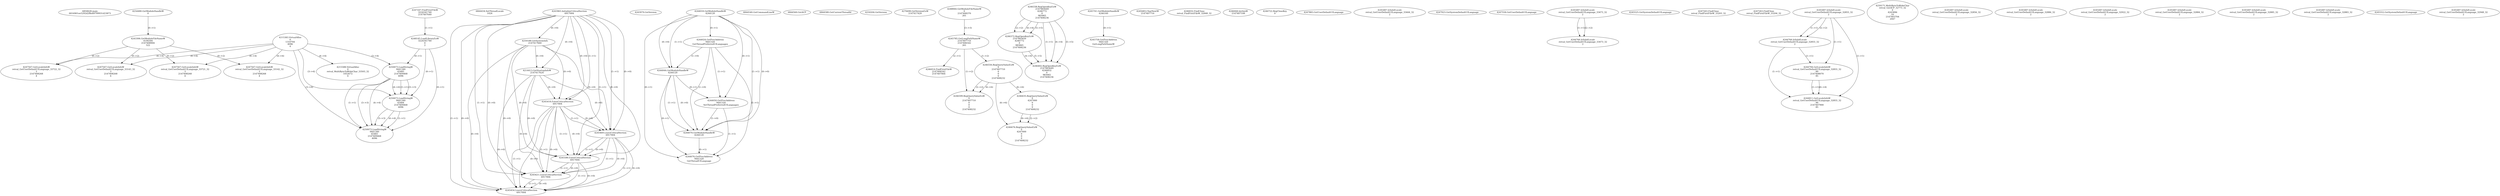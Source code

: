 // Global SCDG with merge call
digraph {
	0 [label="6850628.main
0016901ee5292d2f8e89799931d23873"]
	1 [label="4254480.GetModuleHandleW
0"]
	2 [label="6844434.SetThreadLocale
1024"]
	3 [label="4243965.InitializeCriticalSection
6917004"]
	4 [label="4243979.GetVersion
"]
	5 [label="4244018.GetModuleHandleW
4244120"]
	6 [label="4244024.GetProcAddress
9441320
GetThreadPreferredUILanguages"]
	5 -> 6 [label="(0-->1)"]
	7 [label="4244044.GetModuleHandleW
4244120"]
	5 -> 7 [label="(1-->1)"]
	5 -> 7 [label="(0-->0)"]
	6 -> 7 [label="(1-->0)"]
	8 [label="4244050.GetProcAddress
9441320
SetThreadPreferredUILanguages"]
	5 -> 8 [label="(0-->1)"]
	6 -> 8 [label="(1-->1)"]
	7 -> 8 [label="(0-->1)"]
	9 [label="4244070.GetModuleHandleW
4244120"]
	5 -> 9 [label="(1-->1)"]
	7 -> 9 [label="(1-->1)"]
	5 -> 9 [label="(0-->0)"]
	6 -> 9 [label="(1-->0)"]
	7 -> 9 [label="(0-->0)"]
	8 -> 9 [label="(1-->0)"]
	10 [label="4244076.GetProcAddress
9441320
GetThreadUILanguage"]
	5 -> 10 [label="(0-->1)"]
	6 -> 10 [label="(1-->1)"]
	7 -> 10 [label="(0-->1)"]
	8 -> 10 [label="(1-->1)"]
	9 -> 10 [label="(0-->1)"]
	11 [label="4250188.GetSystemInfo
2147417660"]
	3 -> 11 [label="(0-->0)"]
	12 [label="6844540.GetCommandLineW
"]
	13 [label="4214413.GetStartupInfoW
2147417624"]
	3 -> 13 [label="(0-->0)"]
	11 -> 13 [label="(0-->0)"]
	14 [label="6844560.GetACP
"]
	15 [label="6844580.GetCurrentThreadId
"]
	16 [label="4250204.GetVersion
"]
	17 [label="4276690.GetVersionExW
2147417420"]
	18 [label="4243306.GetModuleFileNameW
4194304
2147408904
522"]
	1 -> 18 [label="(0-->1)"]
	19 [label="4248064.GetModuleFileNameW
0
2147408370
261"]
	20 [label="4215383.VirtualAlloc
0
1310704
4096
4"]
	21 [label="4246338.RegOpenKeyExW
2147483649
4246772
0
983065
2147408236"]
	22 [label="4246372.RegOpenKeyExW
2147483650
4246772
0
983065
2147408236"]
	21 -> 22 [label="(2-->2)"]
	21 -> 22 [label="(4-->4)"]
	21 -> 22 [label="(5-->5)"]
	23 [label="4245741.GetModuleHandleW
4246160"]
	24 [label="4245758.GetProcAddress
9441320
GetLongPathNameW"]
	23 -> 24 [label="(0-->1)"]
	25 [label="4245785.GetLongPathNameW
2147407710
2147406542
261"]
	19 -> 25 [label="(3-->3)"]
	26 [label="4245683.CharNextW
2147407716"]
	27 [label="4246014.FindFirstFileW
2147406542
2147407064"]
	25 -> 27 [label="(2-->1)"]
	28 [label="4246032.FindClose
retval_FindFirstFileW_32848_32"]
	29 [label="4246044.lstrlenW
2147407108"]
	30 [label="4246556.RegQueryValueExW
0
2147407710
0
0
0
2147408232"]
	25 -> 30 [label="(1-->2)"]
	31 [label="4246635.RegQueryValueExW
0
4247000
0
0
0
2147408232"]
	30 -> 31 [label="(6-->6)"]
	32 [label="4246722.RegCloseKey
0"]
	33 [label="4247883.GetUserDefaultUILanguage
"]
	34 [label="4245418.EnterCriticalSection
6917004"]
	3 -> 34 [label="(1-->1)"]
	3 -> 34 [label="(0-->0)"]
	11 -> 34 [label="(0-->0)"]
	13 -> 34 [label="(0-->0)"]
	35 [label="4245469.LeaveCriticalSection
6917004"]
	3 -> 35 [label="(1-->1)"]
	34 -> 35 [label="(1-->1)"]
	3 -> 35 [label="(0-->0)"]
	11 -> 35 [label="(0-->0)"]
	13 -> 35 [label="(0-->0)"]
	34 -> 35 [label="(0-->0)"]
	36 [label="4245487.IsValidLocale
retval_GetUserDefaultUILanguage_33444_32
2"]
	37 [label="4245580.EnterCriticalSection
6917004"]
	3 -> 37 [label="(1-->1)"]
	34 -> 37 [label="(1-->1)"]
	35 -> 37 [label="(1-->1)"]
	3 -> 37 [label="(0-->0)"]
	11 -> 37 [label="(0-->0)"]
	13 -> 37 [label="(0-->0)"]
	34 -> 37 [label="(0-->0)"]
	35 -> 37 [label="(0-->0)"]
	38 [label="4245621.LeaveCriticalSection
6917004"]
	3 -> 38 [label="(1-->1)"]
	34 -> 38 [label="(1-->1)"]
	35 -> 38 [label="(1-->1)"]
	37 -> 38 [label="(1-->1)"]
	3 -> 38 [label="(0-->0)"]
	11 -> 38 [label="(0-->0)"]
	13 -> 38 [label="(0-->0)"]
	34 -> 38 [label="(0-->0)"]
	35 -> 38 [label="(0-->0)"]
	37 -> 38 [label="(0-->0)"]
	39 [label="4247923.GetSystemDefaultUILanguage
"]
	40 [label="4245454.LeaveCriticalSection
6917004"]
	3 -> 40 [label="(1-->1)"]
	34 -> 40 [label="(1-->1)"]
	35 -> 40 [label="(1-->1)"]
	37 -> 40 [label="(1-->1)"]
	38 -> 40 [label="(1-->1)"]
	3 -> 40 [label="(0-->0)"]
	11 -> 40 [label="(0-->0)"]
	13 -> 40 [label="(0-->0)"]
	34 -> 40 [label="(0-->0)"]
	35 -> 40 [label="(0-->0)"]
	37 -> 40 [label="(0-->0)"]
	38 -> 40 [label="(0-->0)"]
	41 [label="4247558.GetUserDefaultUILanguage
"]
	42 [label="4247567.GetLocaleInfoW
retval_GetUserDefaultUILanguage_33721_32
3
2147408268
4"]
	18 -> 42 [label="(0-->2)"]
	20 -> 42 [label="(4-->4)"]
	43 [label="4246402.RegOpenKeyExW
2147483649
4246832
0
983065
2147408236"]
	21 -> 43 [label="(1-->1)"]
	21 -> 43 [label="(4-->4)"]
	22 -> 43 [label="(4-->4)"]
	21 -> 43 [label="(5-->5)"]
	22 -> 43 [label="(5-->5)"]
	44 [label="4246599.RegQueryValueExW
0
2147407710
0
0
0
2147408232"]
	25 -> 44 [label="(1-->2)"]
	30 -> 44 [label="(2-->2)"]
	30 -> 44 [label="(6-->6)"]
	45 [label="4245487.IsValidLocale
retval_GetUserDefaultUILanguage_33473_32
2"]
	46 [label="4244766.IsValidLocale
retval_GetUserDefaultUILanguage_33473_32
2"]
	45 -> 46 [label="(1-->1)"]
	45 -> 46 [label="(2-->2)"]
	47 [label="4245525.GetSystemDefaultUILanguage
"]
	48 [label="4247567.GetLocaleInfoW
retval_GetUserDefaultUILanguage_33722_32
3
2147408268
4"]
	18 -> 48 [label="(0-->2)"]
	20 -> 48 [label="(4-->4)"]
	49 [label="4247567.GetLocaleInfoW
retval_GetUserDefaultUILanguage_33142_32
3
2147408268
4"]
	18 -> 49 [label="(0-->2)"]
	20 -> 49 [label="(4-->4)"]
	50 [label="4247247.FindFirstFileW
3224341740
2147407640"]
	51 [label="4247263.FindClose
retval_FindFirstFileW_33203_32"]
	52 [label="4248145.LoadLibraryExW
3224341740
0
2"]
	50 -> 52 [label="(1-->1)"]
	53 [label="4250073.LoadStringW
9441340
65485
2147409468
4096"]
	52 -> 53 [label="(0-->1)"]
	20 -> 53 [label="(3-->4)"]
	54 [label="4247567.GetLocaleInfoW
retval_GetUserDefaultUILanguage_33143_32
3
2147408268
4"]
	18 -> 54 [label="(0-->2)"]
	20 -> 54 [label="(4-->4)"]
	55 [label="4247263.FindClose
retval_FindFirstFileW_33204_32"]
	56 [label="4250073.LoadStringW
9441340
65484
2147409468
4096"]
	52 -> 56 [label="(0-->1)"]
	53 -> 56 [label="(1-->1)"]
	53 -> 56 [label="(3-->3)"]
	20 -> 56 [label="(3-->4)"]
	53 -> 56 [label="(4-->4)"]
	57 [label="4245487.IsValidLocale
retval_GetUserDefaultUILanguage_32855_32
2"]
	58 [label="4250171.MultiByteToWideChar
retval_GetACP_32773_32
0
4243896
10
2147403704
2047"]
	59 [label="4215588.VirtualAlloc
0
retval_MultiByteToWideChar_33503_32
1052672
4"]
	20 -> 59 [label="(4-->4)"]
	60 [label="4245487.IsValidLocale
retval_GetUserDefaultUILanguage_32856_32
2"]
	61 [label="4245487.IsValidLocale
retval_GetUserDefaultUILanguage_32886_32
2"]
	62 [label="4246676.RegQueryValueExW
0
4247000
0
0
0
2147408232"]
	31 -> 62 [label="(2-->2)"]
	30 -> 62 [label="(6-->6)"]
	31 -> 62 [label="(6-->6)"]
	63 [label="4245487.IsValidLocale
retval_GetUserDefaultUILanguage_32922_32
2"]
	64 [label="4245487.IsValidLocale
retval_GetUserDefaultUILanguage_32884_32
2"]
	65 [label="4245487.IsValidLocale
retval_GetUserDefaultUILanguage_32885_32
2"]
	66 [label="4245487.IsValidLocale
retval_GetUserDefaultUILanguage_32883_32
2"]
	67 [label="4244766.IsValidLocale
retval_GetUserDefaultUILanguage_32855_32
2"]
	57 -> 67 [label="(1-->1)"]
	57 -> 67 [label="(2-->2)"]
	68 [label="4244794.GetLocaleInfoW
retval_GetUserDefaultUILanguage_32855_32
89
2147408070
85"]
	57 -> 68 [label="(1-->1)"]
	67 -> 68 [label="(1-->1)"]
	69 [label="4244811.GetLocaleInfoW
retval_GetUserDefaultUILanguage_32855_32
90
2147407900
85"]
	57 -> 69 [label="(1-->1)"]
	67 -> 69 [label="(1-->1)"]
	68 -> 69 [label="(1-->1)"]
	68 -> 69 [label="(4-->4)"]
	70 [label="4245552.GetSystemDefaultUILanguage
"]
	71 [label="4245487.IsValidLocale
retval_GetUserDefaultUILanguage_32948_32
2"]
	72 [label="4250073.LoadStringW
9441340
65483
2147409468
4096"]
	52 -> 72 [label="(0-->1)"]
	53 -> 72 [label="(1-->1)"]
	56 -> 72 [label="(1-->1)"]
	53 -> 72 [label="(3-->3)"]
	56 -> 72 [label="(3-->3)"]
	20 -> 72 [label="(3-->4)"]
	53 -> 72 [label="(4-->4)"]
	56 -> 72 [label="(4-->4)"]
}

